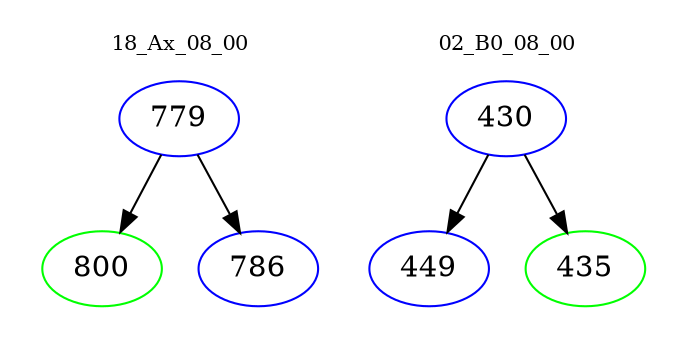 digraph{
subgraph cluster_0 {
color = white
label = "18_Ax_08_00";
fontsize=10;
T0_779 [label="779", color="blue"]
T0_779 -> T0_800 [color="black"]
T0_800 [label="800", color="green"]
T0_779 -> T0_786 [color="black"]
T0_786 [label="786", color="blue"]
}
subgraph cluster_1 {
color = white
label = "02_B0_08_00";
fontsize=10;
T1_430 [label="430", color="blue"]
T1_430 -> T1_449 [color="black"]
T1_449 [label="449", color="blue"]
T1_430 -> T1_435 [color="black"]
T1_435 [label="435", color="green"]
}
}
